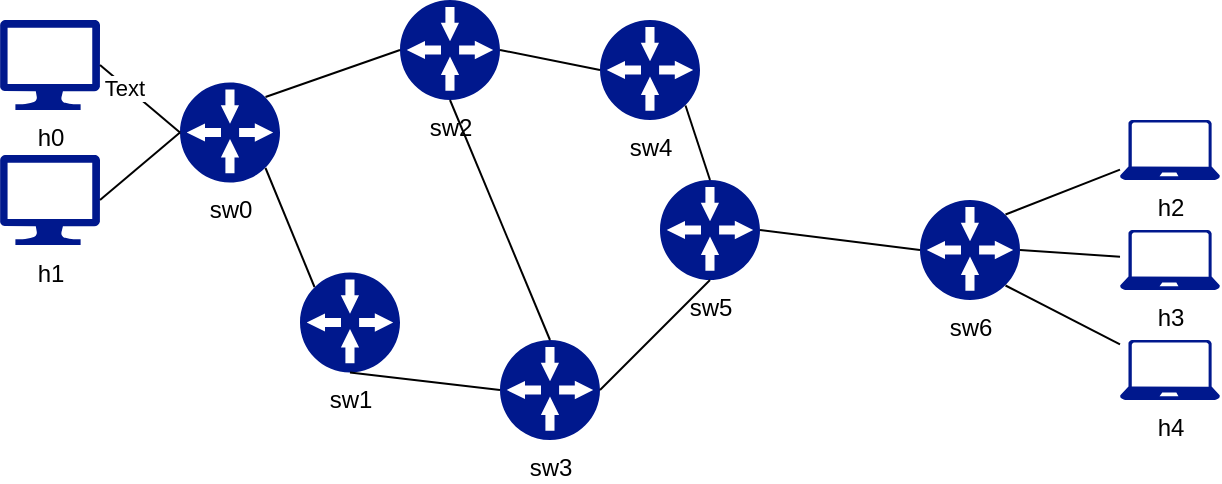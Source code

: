 <mxfile version="24.7.8">
  <diagram id="yPxyJZ8AM_hMuL3Unpa9" name="complex gitflow">
    <mxGraphModel dx="827" dy="483" grid="1" gridSize="10" guides="1" tooltips="1" connect="1" arrows="1" fold="1" page="1" pageScale="1" pageWidth="1100" pageHeight="850" math="0" shadow="0">
      <root>
        <mxCell id="0" />
        <mxCell id="1" parent="0" />
        <mxCell id="sHTynhsndrYKRBMtrq2K-9" value="h3" style="sketch=0;aspect=fixed;pointerEvents=1;shadow=0;dashed=0;html=1;strokeColor=none;labelPosition=center;verticalLabelPosition=bottom;verticalAlign=top;align=center;fillColor=#00188D;shape=mxgraph.azure.laptop" vertex="1" parent="1">
          <mxGeometry x="830" y="405" width="50" height="30" as="geometry" />
        </mxCell>
        <mxCell id="sHTynhsndrYKRBMtrq2K-10" value="h2" style="sketch=0;aspect=fixed;pointerEvents=1;shadow=0;dashed=0;html=1;strokeColor=none;labelPosition=center;verticalLabelPosition=bottom;verticalAlign=top;align=center;fillColor=#00188D;shape=mxgraph.azure.laptop" vertex="1" parent="1">
          <mxGeometry x="830" y="350" width="50" height="30" as="geometry" />
        </mxCell>
        <mxCell id="sHTynhsndrYKRBMtrq2K-11" value="sw5" style="sketch=0;aspect=fixed;pointerEvents=1;shadow=0;dashed=0;html=1;strokeColor=none;labelPosition=center;verticalLabelPosition=bottom;verticalAlign=top;align=center;fillColor=#00188D;shape=mxgraph.mscae.enterprise.gateway" vertex="1" parent="1">
          <mxGeometry x="600" y="380" width="50" height="50" as="geometry" />
        </mxCell>
        <mxCell id="sHTynhsndrYKRBMtrq2K-12" value="sw3" style="sketch=0;aspect=fixed;pointerEvents=1;shadow=0;dashed=0;html=1;strokeColor=none;labelPosition=center;verticalLabelPosition=bottom;verticalAlign=top;align=center;fillColor=#00188D;shape=mxgraph.mscae.enterprise.gateway" vertex="1" parent="1">
          <mxGeometry x="520" y="460" width="50" height="50" as="geometry" />
        </mxCell>
        <mxCell id="sHTynhsndrYKRBMtrq2K-13" value="sw1" style="sketch=0;aspect=fixed;pointerEvents=1;shadow=0;dashed=0;html=1;strokeColor=none;labelPosition=center;verticalLabelPosition=bottom;verticalAlign=top;align=center;fillColor=#00188D;shape=mxgraph.mscae.enterprise.gateway" vertex="1" parent="1">
          <mxGeometry x="420" y="426.25" width="50" height="50" as="geometry" />
        </mxCell>
        <mxCell id="sHTynhsndrYKRBMtrq2K-14" value="sw4" style="sketch=0;aspect=fixed;pointerEvents=1;shadow=0;dashed=0;html=1;strokeColor=none;labelPosition=center;verticalLabelPosition=bottom;verticalAlign=top;align=center;fillColor=#00188D;shape=mxgraph.mscae.enterprise.gateway" vertex="1" parent="1">
          <mxGeometry x="570" y="300" width="50" height="50" as="geometry" />
        </mxCell>
        <mxCell id="sHTynhsndrYKRBMtrq2K-15" value="sw2" style="sketch=0;aspect=fixed;pointerEvents=1;shadow=0;dashed=0;html=1;strokeColor=none;labelPosition=center;verticalLabelPosition=bottom;verticalAlign=top;align=center;fillColor=#00188D;shape=mxgraph.mscae.enterprise.gateway" vertex="1" parent="1">
          <mxGeometry x="470" y="290" width="50" height="50" as="geometry" />
        </mxCell>
        <mxCell id="sHTynhsndrYKRBMtrq2K-16" value="sw6" style="sketch=0;aspect=fixed;pointerEvents=1;shadow=0;dashed=0;html=1;strokeColor=none;labelPosition=center;verticalLabelPosition=bottom;verticalAlign=top;align=center;fillColor=#00188D;shape=mxgraph.mscae.enterprise.gateway" vertex="1" parent="1">
          <mxGeometry x="730" y="390" width="50" height="50" as="geometry" />
        </mxCell>
        <mxCell id="sHTynhsndrYKRBMtrq2K-17" value="sw0" style="sketch=0;aspect=fixed;pointerEvents=1;shadow=0;dashed=0;html=1;strokeColor=none;labelPosition=center;verticalLabelPosition=bottom;verticalAlign=top;align=center;fillColor=#00188D;shape=mxgraph.mscae.enterprise.gateway" vertex="1" parent="1">
          <mxGeometry x="360" y="331.25" width="50" height="50" as="geometry" />
        </mxCell>
        <mxCell id="sHTynhsndrYKRBMtrq2K-18" value="h4" style="sketch=0;aspect=fixed;pointerEvents=1;shadow=0;dashed=0;html=1;strokeColor=none;labelPosition=center;verticalLabelPosition=bottom;verticalAlign=top;align=center;fillColor=#00188D;shape=mxgraph.azure.laptop" vertex="1" parent="1">
          <mxGeometry x="830" y="460" width="50" height="30" as="geometry" />
        </mxCell>
        <mxCell id="sHTynhsndrYKRBMtrq2K-19" value="h0" style="sketch=0;aspect=fixed;pointerEvents=1;shadow=0;dashed=0;html=1;strokeColor=none;labelPosition=center;verticalLabelPosition=bottom;verticalAlign=top;align=center;fillColor=#00188D;shape=mxgraph.azure.computer" vertex="1" parent="1">
          <mxGeometry x="270" y="300" width="50" height="45" as="geometry" />
        </mxCell>
        <mxCell id="sHTynhsndrYKRBMtrq2K-20" value="h1" style="sketch=0;aspect=fixed;pointerEvents=1;shadow=0;dashed=0;html=1;strokeColor=none;labelPosition=center;verticalLabelPosition=bottom;verticalAlign=top;align=center;fillColor=#00188D;shape=mxgraph.azure.computer" vertex="1" parent="1">
          <mxGeometry x="270" y="367.5" width="50" height="45" as="geometry" />
        </mxCell>
        <mxCell id="sHTynhsndrYKRBMtrq2K-21" style="rounded=0;orthogonalLoop=1;jettySize=auto;html=1;entryX=1;entryY=0.5;entryDx=0;entryDy=0;entryPerimeter=0;endArrow=none;endFill=0;" edge="1" parent="1" source="sHTynhsndrYKRBMtrq2K-9" target="sHTynhsndrYKRBMtrq2K-16">
          <mxGeometry relative="1" as="geometry" />
        </mxCell>
        <mxCell id="sHTynhsndrYKRBMtrq2K-22" style="edgeStyle=none;shape=connector;rounded=0;orthogonalLoop=1;jettySize=auto;html=1;entryX=0.855;entryY=0.145;entryDx=0;entryDy=0;entryPerimeter=0;strokeColor=default;align=center;verticalAlign=middle;fontFamily=Helvetica;fontSize=11;fontColor=default;labelBackgroundColor=default;endArrow=none;endFill=0;" edge="1" parent="1" source="sHTynhsndrYKRBMtrq2K-10" target="sHTynhsndrYKRBMtrq2K-16">
          <mxGeometry relative="1" as="geometry" />
        </mxCell>
        <mxCell id="sHTynhsndrYKRBMtrq2K-23" style="edgeStyle=none;shape=connector;rounded=0;orthogonalLoop=1;jettySize=auto;html=1;entryX=0.855;entryY=0.855;entryDx=0;entryDy=0;entryPerimeter=0;strokeColor=default;align=center;verticalAlign=middle;fontFamily=Helvetica;fontSize=11;fontColor=default;labelBackgroundColor=default;endArrow=none;endFill=0;" edge="1" parent="1" source="sHTynhsndrYKRBMtrq2K-18" target="sHTynhsndrYKRBMtrq2K-16">
          <mxGeometry relative="1" as="geometry" />
        </mxCell>
        <mxCell id="sHTynhsndrYKRBMtrq2K-24" style="edgeStyle=none;shape=connector;rounded=0;orthogonalLoop=1;jettySize=auto;html=1;exitX=0;exitY=0.5;exitDx=0;exitDy=0;exitPerimeter=0;entryX=1;entryY=0.5;entryDx=0;entryDy=0;entryPerimeter=0;strokeColor=default;align=center;verticalAlign=middle;fontFamily=Helvetica;fontSize=11;fontColor=default;labelBackgroundColor=default;endArrow=none;endFill=0;" edge="1" parent="1" source="sHTynhsndrYKRBMtrq2K-16" target="sHTynhsndrYKRBMtrq2K-11">
          <mxGeometry relative="1" as="geometry" />
        </mxCell>
        <mxCell id="sHTynhsndrYKRBMtrq2K-25" style="edgeStyle=none;shape=connector;rounded=0;orthogonalLoop=1;jettySize=auto;html=1;exitX=0.5;exitY=0;exitDx=0;exitDy=0;exitPerimeter=0;entryX=0.855;entryY=0.855;entryDx=0;entryDy=0;entryPerimeter=0;strokeColor=default;align=center;verticalAlign=middle;fontFamily=Helvetica;fontSize=11;fontColor=default;labelBackgroundColor=default;endArrow=none;endFill=0;" edge="1" parent="1" source="sHTynhsndrYKRBMtrq2K-11" target="sHTynhsndrYKRBMtrq2K-14">
          <mxGeometry relative="1" as="geometry" />
        </mxCell>
        <mxCell id="sHTynhsndrYKRBMtrq2K-26" style="edgeStyle=none;shape=connector;rounded=0;orthogonalLoop=1;jettySize=auto;html=1;exitX=0.5;exitY=1;exitDx=0;exitDy=0;exitPerimeter=0;entryX=1;entryY=0.5;entryDx=0;entryDy=0;entryPerimeter=0;strokeColor=default;align=center;verticalAlign=middle;fontFamily=Helvetica;fontSize=11;fontColor=default;labelBackgroundColor=default;endArrow=none;endFill=0;" edge="1" parent="1" source="sHTynhsndrYKRBMtrq2K-11" target="sHTynhsndrYKRBMtrq2K-12">
          <mxGeometry relative="1" as="geometry" />
        </mxCell>
        <mxCell id="sHTynhsndrYKRBMtrq2K-27" style="edgeStyle=none;shape=connector;rounded=0;orthogonalLoop=1;jettySize=auto;html=1;exitX=0;exitY=0.5;exitDx=0;exitDy=0;exitPerimeter=0;entryX=0.5;entryY=1;entryDx=0;entryDy=0;entryPerimeter=0;strokeColor=default;align=center;verticalAlign=middle;fontFamily=Helvetica;fontSize=11;fontColor=default;labelBackgroundColor=default;endArrow=none;endFill=0;" edge="1" parent="1" source="sHTynhsndrYKRBMtrq2K-12" target="sHTynhsndrYKRBMtrq2K-13">
          <mxGeometry relative="1" as="geometry" />
        </mxCell>
        <mxCell id="sHTynhsndrYKRBMtrq2K-28" style="edgeStyle=none;shape=connector;rounded=0;orthogonalLoop=1;jettySize=auto;html=1;exitX=0;exitY=0.5;exitDx=0;exitDy=0;exitPerimeter=0;entryX=1;entryY=0.5;entryDx=0;entryDy=0;entryPerimeter=0;strokeColor=default;align=center;verticalAlign=middle;fontFamily=Helvetica;fontSize=11;fontColor=default;labelBackgroundColor=default;endArrow=none;endFill=0;" edge="1" parent="1" source="sHTynhsndrYKRBMtrq2K-14" target="sHTynhsndrYKRBMtrq2K-15">
          <mxGeometry relative="1" as="geometry" />
        </mxCell>
        <mxCell id="sHTynhsndrYKRBMtrq2K-29" style="edgeStyle=none;shape=connector;rounded=0;orthogonalLoop=1;jettySize=auto;html=1;exitX=0;exitY=0.5;exitDx=0;exitDy=0;exitPerimeter=0;entryX=0.855;entryY=0.145;entryDx=0;entryDy=0;entryPerimeter=0;strokeColor=default;align=center;verticalAlign=middle;fontFamily=Helvetica;fontSize=11;fontColor=default;labelBackgroundColor=default;endArrow=none;endFill=0;" edge="1" parent="1" source="sHTynhsndrYKRBMtrq2K-15" target="sHTynhsndrYKRBMtrq2K-17">
          <mxGeometry relative="1" as="geometry" />
        </mxCell>
        <mxCell id="sHTynhsndrYKRBMtrq2K-30" style="edgeStyle=none;shape=connector;rounded=0;orthogonalLoop=1;jettySize=auto;html=1;exitX=0.145;exitY=0.145;exitDx=0;exitDy=0;exitPerimeter=0;entryX=0.855;entryY=0.855;entryDx=0;entryDy=0;entryPerimeter=0;strokeColor=default;align=center;verticalAlign=middle;fontFamily=Helvetica;fontSize=11;fontColor=default;labelBackgroundColor=default;endArrow=none;endFill=0;" edge="1" parent="1" source="sHTynhsndrYKRBMtrq2K-13" target="sHTynhsndrYKRBMtrq2K-17">
          <mxGeometry relative="1" as="geometry" />
        </mxCell>
        <mxCell id="sHTynhsndrYKRBMtrq2K-31" style="edgeStyle=none;shape=connector;rounded=0;orthogonalLoop=1;jettySize=auto;html=1;exitX=0.5;exitY=0;exitDx=0;exitDy=0;exitPerimeter=0;entryX=0.5;entryY=1;entryDx=0;entryDy=0;entryPerimeter=0;strokeColor=default;align=center;verticalAlign=middle;fontFamily=Helvetica;fontSize=11;fontColor=default;labelBackgroundColor=default;endArrow=none;endFill=0;" edge="1" parent="1" source="sHTynhsndrYKRBMtrq2K-12" target="sHTynhsndrYKRBMtrq2K-15">
          <mxGeometry relative="1" as="geometry" />
        </mxCell>
        <mxCell id="sHTynhsndrYKRBMtrq2K-33" style="edgeStyle=none;shape=connector;rounded=0;orthogonalLoop=1;jettySize=auto;html=1;exitX=0;exitY=0.5;exitDx=0;exitDy=0;exitPerimeter=0;entryX=1;entryY=0.5;entryDx=0;entryDy=0;entryPerimeter=0;strokeColor=default;align=center;verticalAlign=middle;fontFamily=Helvetica;fontSize=11;fontColor=default;labelBackgroundColor=default;endArrow=none;endFill=0;" edge="1" parent="1" source="sHTynhsndrYKRBMtrq2K-17" target="sHTynhsndrYKRBMtrq2K-19">
          <mxGeometry relative="1" as="geometry" />
        </mxCell>
        <mxCell id="sHTynhsndrYKRBMtrq2K-35" value="Text" style="edgeLabel;html=1;align=center;verticalAlign=middle;resizable=0;points=[];fontFamily=Helvetica;fontSize=11;fontColor=default;labelBackgroundColor=default;" vertex="1" connectable="0" parent="sHTynhsndrYKRBMtrq2K-33">
          <mxGeometry x="0.389" y="1" relative="1" as="geometry">
            <mxPoint as="offset" />
          </mxGeometry>
        </mxCell>
        <mxCell id="sHTynhsndrYKRBMtrq2K-34" style="edgeStyle=none;shape=connector;rounded=0;orthogonalLoop=1;jettySize=auto;html=1;exitX=0;exitY=0.5;exitDx=0;exitDy=0;exitPerimeter=0;entryX=1;entryY=0.5;entryDx=0;entryDy=0;entryPerimeter=0;strokeColor=default;align=center;verticalAlign=middle;fontFamily=Helvetica;fontSize=11;fontColor=default;labelBackgroundColor=default;endArrow=none;endFill=0;" edge="1" parent="1" source="sHTynhsndrYKRBMtrq2K-17" target="sHTynhsndrYKRBMtrq2K-20">
          <mxGeometry relative="1" as="geometry" />
        </mxCell>
      </root>
    </mxGraphModel>
  </diagram>
</mxfile>
